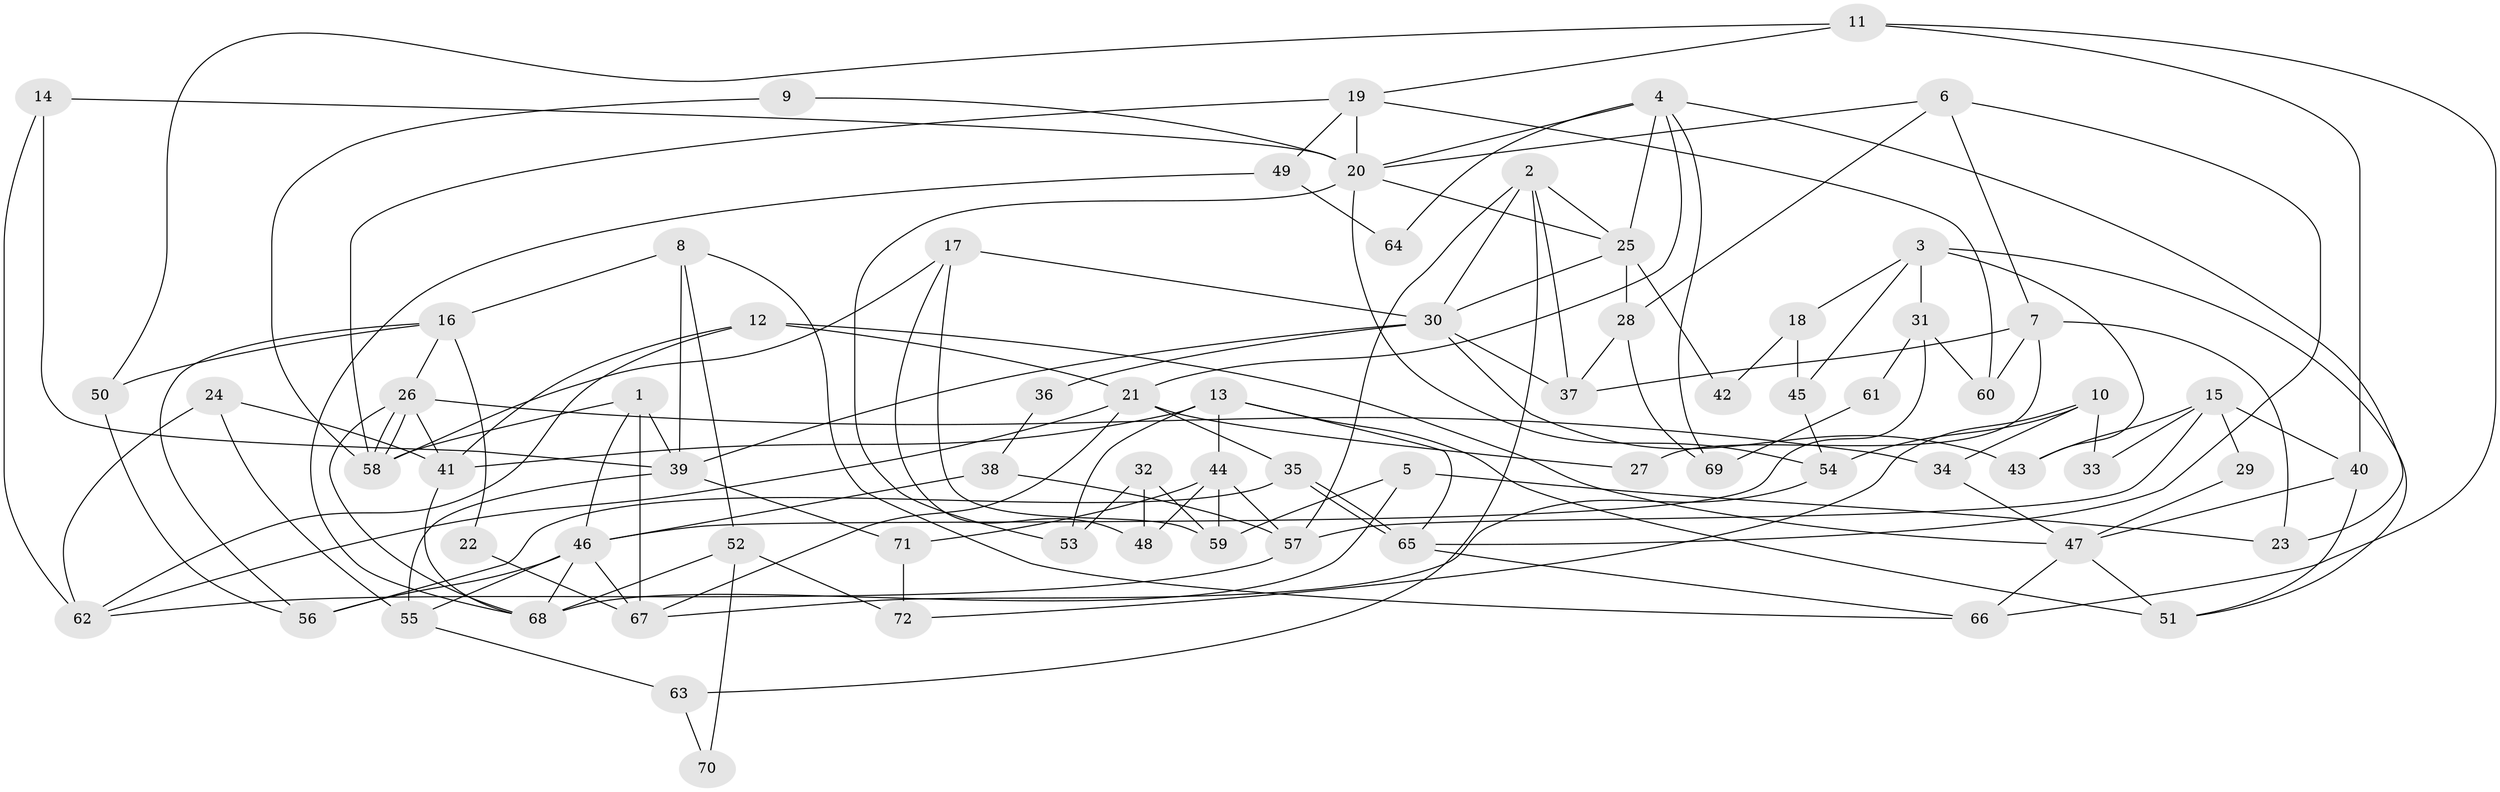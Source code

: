 // Generated by graph-tools (version 1.1) at 2025/26/03/09/25 03:26:20]
// undirected, 72 vertices, 144 edges
graph export_dot {
graph [start="1"]
  node [color=gray90,style=filled];
  1;
  2;
  3;
  4;
  5;
  6;
  7;
  8;
  9;
  10;
  11;
  12;
  13;
  14;
  15;
  16;
  17;
  18;
  19;
  20;
  21;
  22;
  23;
  24;
  25;
  26;
  27;
  28;
  29;
  30;
  31;
  32;
  33;
  34;
  35;
  36;
  37;
  38;
  39;
  40;
  41;
  42;
  43;
  44;
  45;
  46;
  47;
  48;
  49;
  50;
  51;
  52;
  53;
  54;
  55;
  56;
  57;
  58;
  59;
  60;
  61;
  62;
  63;
  64;
  65;
  66;
  67;
  68;
  69;
  70;
  71;
  72;
  1 -- 46;
  1 -- 58;
  1 -- 39;
  1 -- 67;
  2 -- 37;
  2 -- 30;
  2 -- 25;
  2 -- 57;
  2 -- 63;
  3 -- 43;
  3 -- 51;
  3 -- 18;
  3 -- 31;
  3 -- 45;
  4 -- 25;
  4 -- 21;
  4 -- 20;
  4 -- 23;
  4 -- 64;
  4 -- 69;
  5 -- 68;
  5 -- 23;
  5 -- 59;
  6 -- 65;
  6 -- 7;
  6 -- 20;
  6 -- 28;
  7 -- 60;
  7 -- 37;
  7 -- 23;
  7 -- 27;
  8 -- 16;
  8 -- 39;
  8 -- 52;
  8 -- 66;
  9 -- 20;
  9 -- 58;
  10 -- 34;
  10 -- 54;
  10 -- 33;
  10 -- 72;
  11 -- 66;
  11 -- 19;
  11 -- 40;
  11 -- 50;
  12 -- 21;
  12 -- 47;
  12 -- 41;
  12 -- 62;
  13 -- 44;
  13 -- 53;
  13 -- 41;
  13 -- 51;
  13 -- 65;
  14 -- 20;
  14 -- 39;
  14 -- 62;
  15 -- 57;
  15 -- 40;
  15 -- 29;
  15 -- 33;
  15 -- 43;
  16 -- 26;
  16 -- 56;
  16 -- 22;
  16 -- 50;
  17 -- 30;
  17 -- 59;
  17 -- 48;
  17 -- 58;
  18 -- 45;
  18 -- 42;
  19 -- 58;
  19 -- 20;
  19 -- 49;
  19 -- 60;
  20 -- 25;
  20 -- 53;
  20 -- 54;
  21 -- 67;
  21 -- 62;
  21 -- 27;
  21 -- 35;
  22 -- 67;
  24 -- 62;
  24 -- 41;
  24 -- 55;
  25 -- 28;
  25 -- 30;
  25 -- 42;
  26 -- 41;
  26 -- 58;
  26 -- 58;
  26 -- 34;
  26 -- 68;
  28 -- 37;
  28 -- 69;
  29 -- 47;
  30 -- 39;
  30 -- 36;
  30 -- 37;
  30 -- 43;
  31 -- 46;
  31 -- 60;
  31 -- 61;
  32 -- 59;
  32 -- 48;
  32 -- 53;
  34 -- 47;
  35 -- 65;
  35 -- 65;
  35 -- 56;
  36 -- 38;
  38 -- 46;
  38 -- 57;
  39 -- 55;
  39 -- 71;
  40 -- 47;
  40 -- 51;
  41 -- 68;
  44 -- 57;
  44 -- 71;
  44 -- 48;
  44 -- 59;
  45 -- 54;
  46 -- 68;
  46 -- 56;
  46 -- 55;
  46 -- 67;
  47 -- 66;
  47 -- 51;
  49 -- 68;
  49 -- 64;
  50 -- 56;
  52 -- 68;
  52 -- 70;
  52 -- 72;
  54 -- 67;
  55 -- 63;
  57 -- 62;
  61 -- 69;
  63 -- 70;
  65 -- 66;
  71 -- 72;
}
